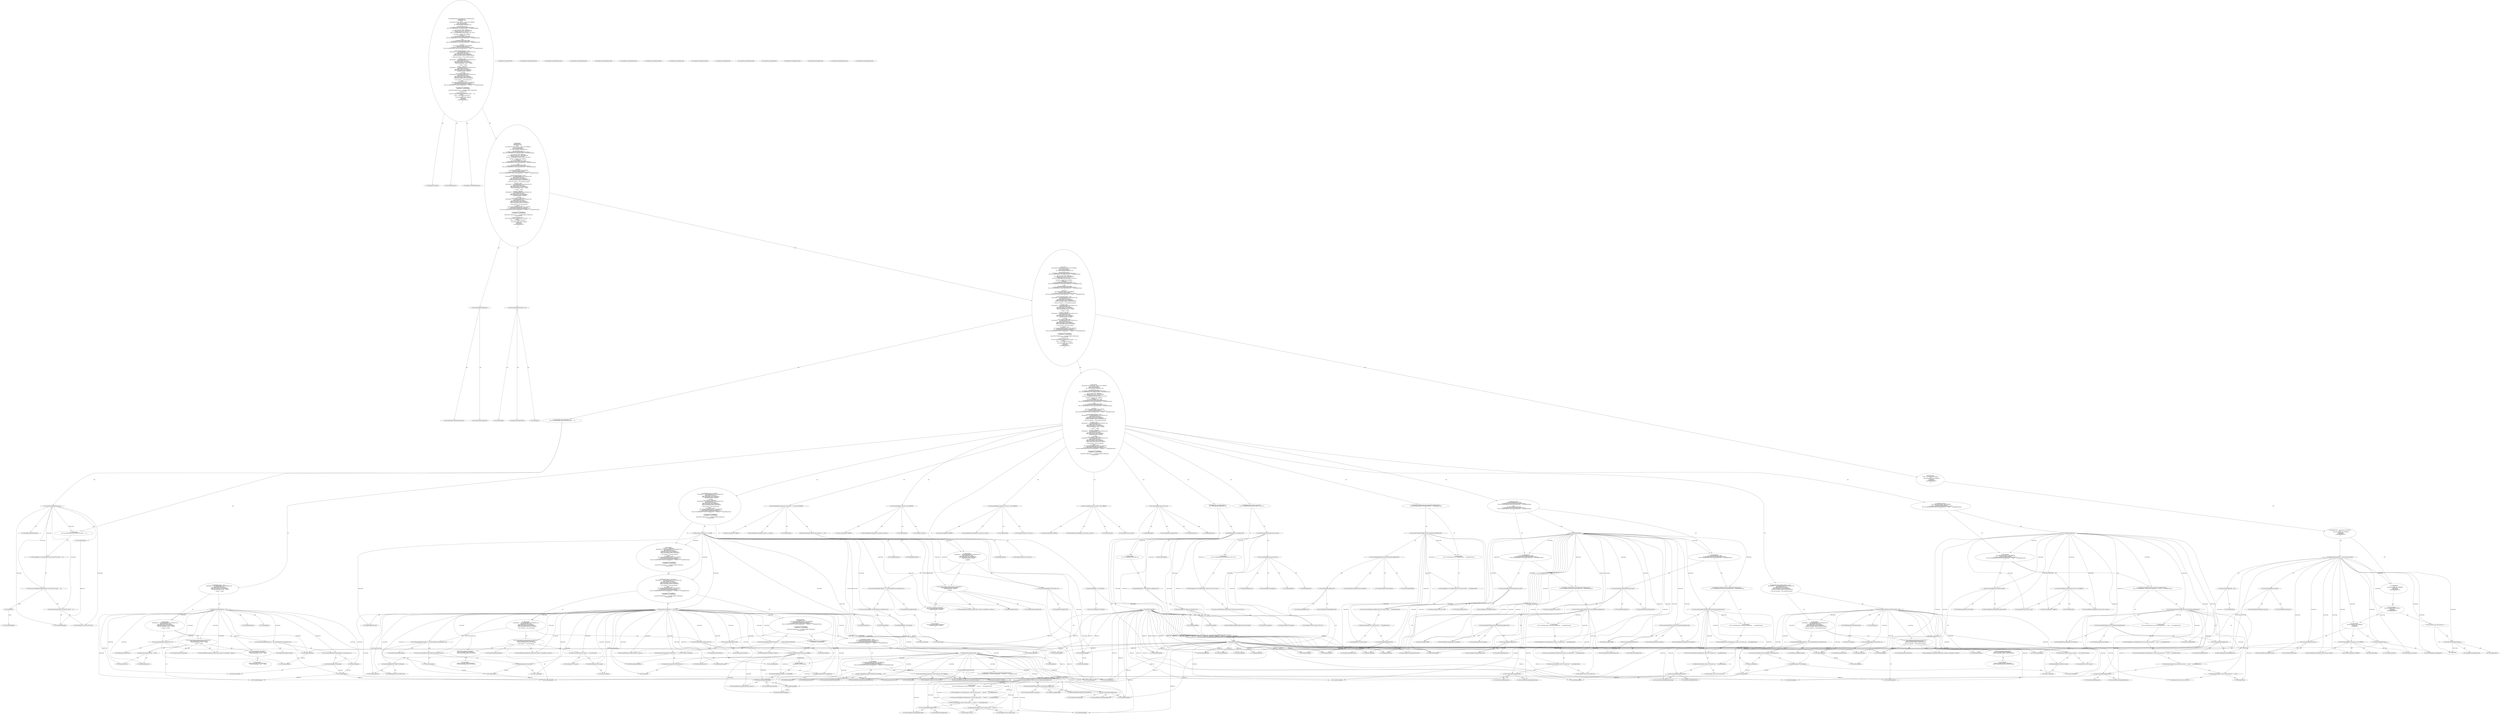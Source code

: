 digraph "execute#?" {
0 [label="2:CtTypeReferenceImpl@void" shape=ellipse]
1 [label="2:CtVirtualElement@execute" shape=ellipse]
2 [label="2:CtTypeReferenceImpl@BuildException" shape=ellipse]
3 [label="3:CtExecutableReferenceImpl@checkAttributes()" shape=ellipse]
4 [label="3:CtVirtualElement@checkAttributes" shape=ellipse]
5 [label="3:CtInvocationImpl@checkAttributes()" shape=ellipse]
6 [label="4:CtTypeReferenceImpl@FTPClient" shape=ellipse]
7 [label="4:CtLiteralImpl@null" shape=ellipse]
8 [label="4:CtVirtualElement@ftp" shape=ellipse]
9 [label="4:CtLocalVariableImpl@FTPClient ftp = null" shape=ellipse]
10 [label="6:CtExecutableReferenceImpl@log(<unknown>,<unknown>)" shape=ellipse]
11 [label="6:CtVirtualElement@log" shape=ellipse]
12 [label="6:CtLiteralImpl@\"Opening FTP connection to \"" shape=ellipse]
13 [label="6:CtFieldReadImpl@server" shape=ellipse]
14 [label="6:CtBinaryOperatorImpl@\"Opening FTP connection to \" + server" shape=ellipse]
15 [label="6:CtTypeAccessImpl@MSG_VERBOSE" shape=ellipse]
16 [label="6:CtInvocationImpl@log(\"Opening FTP connection to \" + server, MSG_VERBOSE)" shape=ellipse]
17 [label="7:CtVariableWriteImpl@ftp" shape=ellipse]
18 [label="7:CtTypeReferenceImpl@FTPClient" shape=ellipse]
19 [label="7:CtConstructorCallImpl@new FTPClient()" shape=ellipse]
20 [label="7:CtAssignmentImpl@ftp = new FTPClient()" shape=ellipse]
21 [label="8:CtThisAccessImpl@this" shape=ellipse]
22 [label="8:CtFieldReadImpl@this.isConfigurationSet" shape=ellipse]
23 [label="9:CtVariableWriteImpl@ftp" shape=ellipse]
24 [label="9:CtExecutableReferenceImpl@configure(FTPClient,PlaceHold)" shape=ellipse]
25 [label="9:CtVirtualElement@configure" shape=ellipse]
26 [label="9:CtTypeAccessImpl@FTPConfigurator" shape=ellipse]
27 [label="9:CtVariableReadImpl@ftp" shape=ellipse]
28 [label="9:CtThisAccessImpl@this" shape=ellipse]
29 [label="9:CtInvocationImpl@FTPConfigurator.configure(ftp, this)" shape=ellipse]
30 [label="9:CtAssignmentImpl@ftp = FTPConfigurator.configure(ftp, this)" shape=ellipse]
31 [label="8:CtBlockImpl@\{
    ftp = FTPConfigurator.configure(ftp, this);
\}" shape=ellipse]
32 [label="8:CtIfImpl@if (this.isConfigurationSet) \{
    ftp = FTPConfigurator.configure(ftp, this);
\}" shape=ellipse]
33 [label="11:CtExecutableReferenceImpl@connect()" shape=ellipse]
34 [label="11:CtVirtualElement@connect" shape=ellipse]
35 [label="11:CtVariableReadImpl@ftp" shape=ellipse]
36 [label="11:CtFieldReadImpl@server" shape=ellipse]
37 [label="11:CtFieldReadImpl@port" shape=ellipse]
38 [label="11:CtInvocationImpl@ftp.connect(server, port)" shape=ellipse]
39 [label="12:CtExecutableReferenceImpl@isPositiveCompletion()" shape=ellipse]
40 [label="12:CtVirtualElement@isPositiveCompletion" shape=ellipse]
41 [label="12:CtTypeAccessImpl@FTPReply" shape=ellipse]
42 [label="12:CtExecutableReferenceImpl@getReplyCode()" shape=ellipse]
43 [label="12:CtVirtualElement@getReplyCode" shape=ellipse]
44 [label="12:CtVariableReadImpl@ftp" shape=ellipse]
45 [label="12:CtInvocationImpl@ftp.getReplyCode()" shape=ellipse]
46 [label="12:CtInvocationImpl@FTPReply.isPositiveCompletion(ftp.getReplyCode())" shape=ellipse]
47 [label="12:CtUnaryOperatorImpl@!FTPReply.isPositiveCompletion(ftp.getReplyCode())" shape=ellipse]
48 [label="13:CtTypeReferenceImpl@BuildException" shape=ellipse]
49 [label="13:CtLiteralImpl@\"FTP connection failed: \"" shape=ellipse]
50 [label="13:CtExecutableReferenceImpl@getReplyString()" shape=ellipse]
51 [label="13:CtVirtualElement@getReplyString" shape=ellipse]
52 [label="13:CtVariableReadImpl@ftp" shape=ellipse]
53 [label="13:CtInvocationImpl@ftp.getReplyString()" shape=ellipse]
54 [label="13:CtBinaryOperatorImpl@\"FTP connection failed: \" + ftp.getReplyString()" shape=ellipse]
55 [label="13:CtConstructorCallImpl@new BuildException(\"FTP connection failed: \" + ftp.getReplyString())" shape=ellipse]
56 [label="13:CtThrowImpl@throw new BuildException(\"FTP connection failed: \" + ftp.getReplyString())" shape=ellipse]
57 [label="12:CtBlockImpl@\{
    throw new BuildException(\"FTP connection failed: \" + ftp.getReplyString());
\}" shape=ellipse]
58 [label="12:CtIfImpl@if (!FTPReply.isPositiveCompletion(ftp.getReplyCode())) \{
    throw new BuildException(\"FTP connection failed: \" + ftp.getReplyString());
\}" shape=ellipse]
59 [label="15:CtExecutableReferenceImpl@log(java.lang.String,<unknown>)" shape=ellipse]
60 [label="15:CtVirtualElement@log" shape=ellipse]
61 [label="15:CtLiteralImpl@\"connected\"" shape=ellipse]
62 [label="15:CtTypeAccessImpl@MSG_VERBOSE" shape=ellipse]
63 [label="15:CtInvocationImpl@log(\"connected\", MSG_VERBOSE)" shape=ellipse]
64 [label="16:CtExecutableReferenceImpl@log(java.lang.String,<unknown>)" shape=ellipse]
65 [label="16:CtVirtualElement@log" shape=ellipse]
66 [label="16:CtLiteralImpl@\"logging in to FTP server\"" shape=ellipse]
67 [label="16:CtTypeAccessImpl@MSG_VERBOSE" shape=ellipse]
68 [label="16:CtInvocationImpl@log(\"logging in to FTP server\", MSG_VERBOSE)" shape=ellipse]
69 [label="17:CtExecutableReferenceImpl@login()" shape=ellipse]
70 [label="17:CtVirtualElement@login" shape=ellipse]
71 [label="17:CtVariableReadImpl@ftp" shape=ellipse]
72 [label="17:CtFieldReadImpl@userid" shape=ellipse]
73 [label="17:CtFieldReadImpl@password" shape=ellipse]
74 [label="17:CtInvocationImpl@ftp.login(userid, password)" shape=ellipse]
75 [label="17:CtUnaryOperatorImpl@!ftp.login(userid, password)" shape=ellipse]
76 [label="18:CtTypeReferenceImpl@BuildException" shape=ellipse]
77 [label="18:CtLiteralImpl@\"Could not login to FTP server\"" shape=ellipse]
78 [label="18:CtConstructorCallImpl@new BuildException(\"Could not login to FTP server\")" shape=ellipse]
79 [label="18:CtThrowImpl@throw new BuildException(\"Could not login to FTP server\")" shape=ellipse]
80 [label="17:CtBlockImpl@\{
    throw new BuildException(\"Could not login to FTP server\");
\}" shape=ellipse]
81 [label="17:CtIfImpl@if (!ftp.login(userid, password)) \{
    throw new BuildException(\"Could not login to FTP server\");
\}" shape=ellipse]
82 [label="20:CtExecutableReferenceImpl@log(java.lang.String,<unknown>)" shape=ellipse]
83 [label="20:CtVirtualElement@log" shape=ellipse]
84 [label="20:CtLiteralImpl@\"login succeeded\"" shape=ellipse]
85 [label="20:CtTypeAccessImpl@MSG_VERBOSE" shape=ellipse]
86 [label="20:CtInvocationImpl@log(\"login succeeded\", MSG_VERBOSE)" shape=ellipse]
87 [label="21:CtFieldReadImpl@binary" shape=ellipse]
88 [label="22:CtExecutableReferenceImpl@setFileType()" shape=ellipse]
89 [label="22:CtVirtualElement@setFileType" shape=ellipse]
90 [label="22:CtVariableReadImpl@ftp" shape=ellipse]
91 [label="22:CtTypeAccessImpl@IMAGE_FILE_TYPE" shape=ellipse]
92 [label="22:CtInvocationImpl@ftp.setFileType(IMAGE_FILE_TYPE)" shape=ellipse]
93 [label="23:CtExecutableReferenceImpl@isPositiveCompletion()" shape=ellipse]
94 [label="23:CtVirtualElement@isPositiveCompletion" shape=ellipse]
95 [label="23:CtTypeAccessImpl@FTPReply" shape=ellipse]
96 [label="23:CtExecutableReferenceImpl@getReplyCode()" shape=ellipse]
97 [label="23:CtVirtualElement@getReplyCode" shape=ellipse]
98 [label="23:CtVariableReadImpl@ftp" shape=ellipse]
99 [label="23:CtInvocationImpl@ftp.getReplyCode()" shape=ellipse]
100 [label="23:CtInvocationImpl@FTPReply.isPositiveCompletion(ftp.getReplyCode())" shape=ellipse]
101 [label="23:CtUnaryOperatorImpl@!FTPReply.isPositiveCompletion(ftp.getReplyCode())" shape=ellipse]
102 [label="24:CtTypeReferenceImpl@BuildException" shape=ellipse]
103 [label="24:CtLiteralImpl@\"could not set transfer type: \"" shape=ellipse]
104 [label="24:CtExecutableReferenceImpl@getReplyString()" shape=ellipse]
105 [label="24:CtVirtualElement@getReplyString" shape=ellipse]
106 [label="24:CtVariableReadImpl@ftp" shape=ellipse]
107 [label="24:CtInvocationImpl@ftp.getReplyString()" shape=ellipse]
108 [label="24:CtBinaryOperatorImpl@\"could not set transfer type: \" + ftp.getReplyString()" shape=ellipse]
109 [label="24:CtConstructorCallImpl@new BuildException(\"could not set transfer type: \" + ftp.getReplyString())" shape=ellipse]
110 [label="24:CtThrowImpl@throw new BuildException(\"could not set transfer type: \" + ftp.getReplyString())" shape=ellipse]
111 [label="23:CtBlockImpl@\{
    throw new BuildException(\"could not set transfer type: \" + ftp.getReplyString());
\}" shape=ellipse]
112 [label="23:CtIfImpl@if (!FTPReply.isPositiveCompletion(ftp.getReplyCode())) \{
    throw new BuildException(\"could not set transfer type: \" + ftp.getReplyString());
\}" shape=ellipse]
113 [label="21:CtBlockImpl@\{
    ftp.setFileType(IMAGE_FILE_TYPE);
    if (!FTPReply.isPositiveCompletion(ftp.getReplyCode())) \{
        throw new BuildException(\"could not set transfer type: \" + ftp.getReplyString());
    \}
\}" shape=ellipse]
114 [label="27:CtExecutableReferenceImpl@setFileType()" shape=ellipse]
115 [label="27:CtVirtualElement@setFileType" shape=ellipse]
116 [label="27:CtVariableReadImpl@ftp" shape=ellipse]
117 [label="27:CtTypeAccessImpl@ASCII_FILE_TYPE" shape=ellipse]
118 [label="27:CtInvocationImpl@ftp.setFileType(ASCII_FILE_TYPE)" shape=ellipse]
119 [label="28:CtExecutableReferenceImpl@isPositiveCompletion()" shape=ellipse]
120 [label="28:CtVirtualElement@isPositiveCompletion" shape=ellipse]
121 [label="28:CtTypeAccessImpl@FTPReply" shape=ellipse]
122 [label="28:CtExecutableReferenceImpl@getReplyCode()" shape=ellipse]
123 [label="28:CtVirtualElement@getReplyCode" shape=ellipse]
124 [label="28:CtVariableReadImpl@ftp" shape=ellipse]
125 [label="28:CtInvocationImpl@ftp.getReplyCode()" shape=ellipse]
126 [label="28:CtInvocationImpl@FTPReply.isPositiveCompletion(ftp.getReplyCode())" shape=ellipse]
127 [label="28:CtUnaryOperatorImpl@!FTPReply.isPositiveCompletion(ftp.getReplyCode())" shape=ellipse]
128 [label="29:CtTypeReferenceImpl@BuildException" shape=ellipse]
129 [label="29:CtLiteralImpl@\"could not set transfer type: \"" shape=ellipse]
130 [label="29:CtExecutableReferenceImpl@getReplyString()" shape=ellipse]
131 [label="29:CtVirtualElement@getReplyString" shape=ellipse]
132 [label="29:CtVariableReadImpl@ftp" shape=ellipse]
133 [label="29:CtInvocationImpl@ftp.getReplyString()" shape=ellipse]
134 [label="29:CtBinaryOperatorImpl@\"could not set transfer type: \" + ftp.getReplyString()" shape=ellipse]
135 [label="29:CtConstructorCallImpl@new BuildException(\"could not set transfer type: \" + ftp.getReplyString())" shape=ellipse]
136 [label="29:CtThrowImpl@throw new BuildException(\"could not set transfer type: \" + ftp.getReplyString())" shape=ellipse]
137 [label="28:CtBlockImpl@\{
    throw new BuildException(\"could not set transfer type: \" + ftp.getReplyString());
\}" shape=ellipse]
138 [label="28:CtIfImpl@if (!FTPReply.isPositiveCompletion(ftp.getReplyCode())) \{
    throw new BuildException(\"could not set transfer type: \" + ftp.getReplyString());
\}" shape=ellipse]
139 [label="26:CtBlockImpl@\{
    ftp.setFileType(ASCII_FILE_TYPE);
    if (!FTPReply.isPositiveCompletion(ftp.getReplyCode())) \{
        throw new BuildException(\"could not set transfer type: \" + ftp.getReplyString());
    \}
\}" shape=ellipse]
140 [label="21:CtIfImpl@if (binary) \{
    ftp.setFileType(IMAGE_FILE_TYPE);
    if (!FTPReply.isPositiveCompletion(ftp.getReplyCode())) \{
        throw new BuildException(\"could not set transfer type: \" + ftp.getReplyString());
    \}
\} else \{
    ftp.setFileType(ASCII_FILE_TYPE);
    if (!FTPReply.isPositiveCompletion(ftp.getReplyCode())) \{
        throw new BuildException(\"could not set transfer type: \" + ftp.getReplyString());
    \}
\}" shape=ellipse]
141 [label="32:CtFieldReadImpl@passive" shape=ellipse]
142 [label="33:CtExecutableReferenceImpl@log(java.lang.String,<unknown>)" shape=ellipse]
143 [label="33:CtVirtualElement@log" shape=ellipse]
144 [label="33:CtLiteralImpl@\"entering passive mode\"" shape=ellipse]
145 [label="33:CtTypeAccessImpl@MSG_VERBOSE" shape=ellipse]
146 [label="33:CtInvocationImpl@log(\"entering passive mode\", MSG_VERBOSE)" shape=ellipse]
147 [label="34:CtExecutableReferenceImpl@enterLocalPassiveMode()" shape=ellipse]
148 [label="34:CtVirtualElement@enterLocalPassiveMode" shape=ellipse]
149 [label="34:CtVariableReadImpl@ftp" shape=ellipse]
150 [label="34:CtInvocationImpl@ftp.enterLocalPassiveMode()" shape=ellipse]
151 [label="35:CtExecutableReferenceImpl@isPositiveCompletion()" shape=ellipse]
152 [label="35:CtVirtualElement@isPositiveCompletion" shape=ellipse]
153 [label="35:CtTypeAccessImpl@FTPReply" shape=ellipse]
154 [label="35:CtExecutableReferenceImpl@getReplyCode()" shape=ellipse]
155 [label="35:CtVirtualElement@getReplyCode" shape=ellipse]
156 [label="35:CtVariableReadImpl@ftp" shape=ellipse]
157 [label="35:CtInvocationImpl@ftp.getReplyCode()" shape=ellipse]
158 [label="35:CtInvocationImpl@FTPReply.isPositiveCompletion(ftp.getReplyCode())" shape=ellipse]
159 [label="35:CtUnaryOperatorImpl@!FTPReply.isPositiveCompletion(ftp.getReplyCode())" shape=ellipse]
160 [label="36:CtTypeReferenceImpl@BuildException" shape=ellipse]
161 [label="37:CtLiteralImpl@\"could not enter into passive \"" shape=ellipse]
162 [label="37:CtLiteralImpl@\"mode: \"" shape=ellipse]
163 [label="37:CtBinaryOperatorImpl@(\"could not enter into passive \" + \"mode: \")" shape=ellipse]
164 [label="37:CtExecutableReferenceImpl@getReplyString()" shape=ellipse]
165 [label="37:CtVirtualElement@getReplyString" shape=ellipse]
166 [label="37:CtVariableReadImpl@ftp" shape=ellipse]
167 [label="37:CtInvocationImpl@ftp.getReplyString()" shape=ellipse]
168 [label="37:CtBinaryOperatorImpl@(\"could not enter into passive \" + \"mode: \") + ftp.getReplyString()" shape=ellipse]
169 [label="36:CtConstructorCallImpl@new BuildException((\"could not enter into passive \" + \"mode: \") + ftp.getReplyString())" shape=ellipse]
170 [label="36:CtThrowImpl@throw new BuildException((\"could not enter into passive \" + \"mode: \") + ftp.getReplyString())" shape=ellipse]
171 [label="35:CtBlockImpl@\{
    throw new BuildException((\"could not enter into passive \" + \"mode: \") + ftp.getReplyString());
\}" shape=ellipse]
172 [label="35:CtIfImpl@if (!FTPReply.isPositiveCompletion(ftp.getReplyCode())) \{
    throw new BuildException((\"could not enter into passive \" + \"mode: \") + ftp.getReplyString());
\}" shape=ellipse]
173 [label="32:CtBlockImpl@\{
    log(\"entering passive mode\", MSG_VERBOSE);
    ftp.enterLocalPassiveMode();
    if (!FTPReply.isPositiveCompletion(ftp.getReplyCode())) \{
        throw new BuildException((\"could not enter into passive \" + \"mode: \") + ftp.getReplyString());
    \}
\}" shape=ellipse]
174 [label="32:CtIfImpl@if (passive) \{
    log(\"entering passive mode\", MSG_VERBOSE);
    ftp.enterLocalPassiveMode();
    if (!FTPReply.isPositiveCompletion(ftp.getReplyCode())) \{
        throw new BuildException((\"could not enter into passive \" + \"mode: \") + ftp.getReplyString());
    \}
\}" shape=ellipse]
175 [label="40:CtThisAccessImpl@this" shape=ellipse]
176 [label="40:CtFieldReadImpl@this.initialSiteCommand" shape=ellipse]
177 [label="40:CtLiteralImpl@null" shape=ellipse]
178 [label="40:CtBinaryOperatorImpl@this.initialSiteCommand != null" shape=ellipse]
179 [label="41:CtTypeReferenceImpl@RetryHandler" shape=ellipse]
180 [label="41:CtTypeReferenceImpl@RetryHandler" shape=ellipse]
181 [label="41:CtThisAccessImpl@this" shape=ellipse]
182 [label="41:CtFieldReadImpl@this.retriesAllowed" shape=ellipse]
183 [label="41:CtThisAccessImpl@this" shape=ellipse]
184 [label="41:CtConstructorCallImpl@new RetryHandler(this.retriesAllowed, this)" shape=ellipse]
185 [label="41:CtVirtualElement@h" shape=ellipse]
186 [label="41:CtLocalVariableImpl@RetryHandler h = new RetryHandler(this.retriesAllowed, this)" shape=ellipse]
187 [label="42:CtTypeReferenceImpl@FTPClient" shape=ellipse]
188 [label="42:CtVariableReadImpl@ftp" shape=ellipse]
189 [label="42:CtVirtualElement@lftp" shape=ellipse]
190 [label="42:CtLocalVariableImpl@final FTPClient lftp = ftp" shape=ellipse]
191 [label="43:CtExecutableReferenceImpl@executeRetryable(<unknown>,PlaceHold$1,<unknown>)" shape=ellipse]
192 [label="43:CtVirtualElement@executeRetryable" shape=ellipse]
193 [label="44:CtVariableReadImpl@h" shape=ellipse]
194 [label="45:CtTypeReferenceImpl@Retryable" shape=ellipse]
195 [label="45:CtNewClassImpl@new Retryable() \{
    public void execute() throws IOException \{
        doSiteCommand(lftp, FTP.this.initialSiteCommand);
    \}
\}" shape=ellipse]
196 [label="45:CtClassImpl@ \{
    public void execute() throws IOException \{
        doSiteCommand(lftp, FTP.this.initialSiteCommand);
    \}
\}" shape=ellipse]
197 [label="50:CtLiteralImpl@\"initial site command: \"" shape=ellipse]
198 [label="50:CtThisAccessImpl@this" shape=ellipse]
199 [label="50:CtFieldReadImpl@this.initialSiteCommand" shape=ellipse]
200 [label="50:CtBinaryOperatorImpl@\"initial site command: \" + this.initialSiteCommand" shape=ellipse]
201 [label="43:CtInvocationImpl@executeRetryable(h, new Retryable() \{
    public void execute() throws IOException \{
        doSiteCommand(lftp, FTP.this.initialSiteCommand);
    \}
\}, \"initial site command: \" + this.initialSiteCommand)" shape=ellipse]
202 [label="40:CtBlockImpl@\{
    RetryHandler h = new RetryHandler(this.retriesAllowed, this);
    final FTPClient lftp = ftp;
    executeRetryable(h, new Retryable() \{
        public void execute() throws IOException \{
            doSiteCommand(lftp, FTP.this.initialSiteCommand);
        \}
    \}, \"initial site command: \" + this.initialSiteCommand);
\}" shape=ellipse]
203 [label="40:CtIfImpl@if (this.initialSiteCommand != null) \{
    RetryHandler h = new RetryHandler(this.retriesAllowed, this);
    final FTPClient lftp = ftp;
    executeRetryable(h, new Retryable() \{
        public void execute() throws IOException \{
            doSiteCommand(lftp, FTP.this.initialSiteCommand);
        \}
    \}, \"initial site command: \" + this.initialSiteCommand);
\}" shape=ellipse]
204 [label="52:CtFieldReadImpl@umask" shape=ellipse]
205 [label="52:CtLiteralImpl@null" shape=ellipse]
206 [label="52:CtBinaryOperatorImpl@umask != null" shape=ellipse]
207 [label="53:CtTypeReferenceImpl@RetryHandler" shape=ellipse]
208 [label="53:CtTypeReferenceImpl@RetryHandler" shape=ellipse]
209 [label="53:CtThisAccessImpl@this" shape=ellipse]
210 [label="53:CtFieldReadImpl@this.retriesAllowed" shape=ellipse]
211 [label="53:CtThisAccessImpl@this" shape=ellipse]
212 [label="53:CtConstructorCallImpl@new RetryHandler(this.retriesAllowed, this)" shape=ellipse]
213 [label="53:CtVirtualElement@h" shape=ellipse]
214 [label="53:CtLocalVariableImpl@RetryHandler h = new RetryHandler(this.retriesAllowed, this)" shape=ellipse]
215 [label="54:CtTypeReferenceImpl@FTPClient" shape=ellipse]
216 [label="54:CtVariableReadImpl@ftp" shape=ellipse]
217 [label="54:CtVirtualElement@lftp" shape=ellipse]
218 [label="54:CtLocalVariableImpl@final FTPClient lftp = ftp" shape=ellipse]
219 [label="55:CtExecutableReferenceImpl@executeRetryable(<unknown>,PlaceHold$2,<unknown>)" shape=ellipse]
220 [label="55:CtVirtualElement@executeRetryable" shape=ellipse]
221 [label="56:CtVariableReadImpl@h" shape=ellipse]
222 [label="57:CtTypeReferenceImpl@Retryable" shape=ellipse]
223 [label="57:CtNewClassImpl@new Retryable() \{
    public void execute() throws IOException \{
        doSiteCommand(lftp, \"umask \" + umask);
    \}
\}" shape=ellipse]
224 [label="57:CtClassImpl@ \{
    public void execute() throws IOException \{
        doSiteCommand(lftp, \"umask \" + umask);
    \}
\}" shape=ellipse]
225 [label="62:CtLiteralImpl@\"umask \"" shape=ellipse]
226 [label="62:CtFieldReadImpl@umask" shape=ellipse]
227 [label="62:CtBinaryOperatorImpl@\"umask \" + umask" shape=ellipse]
228 [label="55:CtInvocationImpl@executeRetryable(h, new Retryable() \{
    public void execute() throws IOException \{
        doSiteCommand(lftp, \"umask \" + umask);
    \}
\}, \"umask \" + umask)" shape=ellipse]
229 [label="52:CtBlockImpl@\{
    RetryHandler h = new RetryHandler(this.retriesAllowed, this);
    final FTPClient lftp = ftp;
    executeRetryable(h, new Retryable() \{
        public void execute() throws IOException \{
            doSiteCommand(lftp, \"umask \" + umask);
        \}
    \}, \"umask \" + umask);
\}" shape=ellipse]
230 [label="52:CtIfImpl@if (umask != null) \{
    RetryHandler h = new RetryHandler(this.retriesAllowed, this);
    final FTPClient lftp = ftp;
    executeRetryable(h, new Retryable() \{
        public void execute() throws IOException \{
            doSiteCommand(lftp, \"umask \" + umask);
        \}
    \}, \"umask \" + umask);
\}" shape=ellipse]
231 [label="64:CtFieldReadImpl@action" shape=ellipse]
232 [label="64:CtFieldReadImpl@MK_DIR" shape=ellipse]
233 [label="64:CtBinaryOperatorImpl@action == MK_DIR" shape=ellipse]
234 [label="65:CtTypeReferenceImpl@RetryHandler" shape=ellipse]
235 [label="65:CtTypeReferenceImpl@RetryHandler" shape=ellipse]
236 [label="65:CtThisAccessImpl@this" shape=ellipse]
237 [label="65:CtFieldReadImpl@this.retriesAllowed" shape=ellipse]
238 [label="65:CtThisAccessImpl@this" shape=ellipse]
239 [label="65:CtConstructorCallImpl@new RetryHandler(this.retriesAllowed, this)" shape=ellipse]
240 [label="65:CtVirtualElement@h" shape=ellipse]
241 [label="65:CtLocalVariableImpl@RetryHandler h = new RetryHandler(this.retriesAllowed, this)" shape=ellipse]
242 [label="66:CtTypeReferenceImpl@FTPClient" shape=ellipse]
243 [label="66:CtVariableReadImpl@ftp" shape=ellipse]
244 [label="66:CtVirtualElement@lftp" shape=ellipse]
245 [label="66:CtLocalVariableImpl@final FTPClient lftp = ftp" shape=ellipse]
246 [label="67:CtExecutableReferenceImpl@executeRetryable(<unknown>,PlaceHold$3,<unknown>)" shape=ellipse]
247 [label="67:CtVirtualElement@executeRetryable" shape=ellipse]
248 [label="68:CtVariableReadImpl@h" shape=ellipse]
249 [label="69:CtTypeReferenceImpl@Retryable" shape=ellipse]
250 [label="69:CtNewClassImpl@new Retryable() \{
    public void execute() throws IOException \{
        makeRemoteDir(lftp, remotedir);
    \}
\}" shape=ellipse]
251 [label="69:CtClassImpl@ \{
    public void execute() throws IOException \{
        makeRemoteDir(lftp, remotedir);
    \}
\}" shape=ellipse]
252 [label="74:CtFieldReadImpl@remotedir" shape=ellipse]
253 [label="67:CtInvocationImpl@executeRetryable(h, new Retryable() \{
    public void execute() throws IOException \{
        makeRemoteDir(lftp, remotedir);
    \}
\}, remotedir)" shape=ellipse]
254 [label="64:CtBlockImpl@\{
    RetryHandler h = new RetryHandler(this.retriesAllowed, this);
    final FTPClient lftp = ftp;
    executeRetryable(h, new Retryable() \{
        public void execute() throws IOException \{
            makeRemoteDir(lftp, remotedir);
        \}
    \}, remotedir);
\}" shape=ellipse]
255 [label="75:CtFieldReadImpl@action" shape=ellipse]
256 [label="75:CtFieldReadImpl@SITE_CMD" shape=ellipse]
257 [label="75:CtBinaryOperatorImpl@action == SITE_CMD" shape=ellipse]
258 [label="76:CtTypeReferenceImpl@RetryHandler" shape=ellipse]
259 [label="76:CtTypeReferenceImpl@RetryHandler" shape=ellipse]
260 [label="76:CtThisAccessImpl@this" shape=ellipse]
261 [label="76:CtFieldReadImpl@this.retriesAllowed" shape=ellipse]
262 [label="76:CtThisAccessImpl@this" shape=ellipse]
263 [label="76:CtConstructorCallImpl@new RetryHandler(this.retriesAllowed, this)" shape=ellipse]
264 [label="76:CtVirtualElement@h" shape=ellipse]
265 [label="76:CtLocalVariableImpl@RetryHandler h = new RetryHandler(this.retriesAllowed, this)" shape=ellipse]
266 [label="77:CtTypeReferenceImpl@FTPClient" shape=ellipse]
267 [label="77:CtVariableReadImpl@ftp" shape=ellipse]
268 [label="77:CtVirtualElement@lftp" shape=ellipse]
269 [label="77:CtLocalVariableImpl@final FTPClient lftp = ftp" shape=ellipse]
270 [label="78:CtExecutableReferenceImpl@executeRetryable(<unknown>,PlaceHold$4,<unknown>)" shape=ellipse]
271 [label="78:CtVirtualElement@executeRetryable" shape=ellipse]
272 [label="79:CtVariableReadImpl@h" shape=ellipse]
273 [label="80:CtTypeReferenceImpl@Retryable" shape=ellipse]
274 [label="80:CtNewClassImpl@new Retryable() \{
    public void execute() throws IOException \{
        doSiteCommand(lftp, FTP.this.siteCommand);
    \}
\}" shape=ellipse]
275 [label="80:CtClassImpl@ \{
    public void execute() throws IOException \{
        doSiteCommand(lftp, FTP.this.siteCommand);
    \}
\}" shape=ellipse]
276 [label="85:CtLiteralImpl@\"Site Command: \"" shape=ellipse]
277 [label="85:CtThisAccessImpl@this" shape=ellipse]
278 [label="85:CtFieldReadImpl@this.siteCommand" shape=ellipse]
279 [label="85:CtBinaryOperatorImpl@\"Site Command: \" + this.siteCommand" shape=ellipse]
280 [label="78:CtInvocationImpl@executeRetryable(h, new Retryable() \{
    public void execute() throws IOException \{
        doSiteCommand(lftp, FTP.this.siteCommand);
    \}
\}, \"Site Command: \" + this.siteCommand)" shape=ellipse]
281 [label="75:CtBlockImpl@\{
    RetryHandler h = new RetryHandler(this.retriesAllowed, this);
    final FTPClient lftp = ftp;
    executeRetryable(h, new Retryable() \{
        public void execute() throws IOException \{
            doSiteCommand(lftp, FTP.this.siteCommand);
        \}
    \}, \"Site Command: \" + this.siteCommand);
\}" shape=ellipse]
282 [label="87:CtFieldReadImpl@remotedir" shape=ellipse]
283 [label="87:CtLiteralImpl@null" shape=ellipse]
284 [label="87:CtBinaryOperatorImpl@remotedir != null" shape=ellipse]
285 [label="88:CtExecutableReferenceImpl@log(java.lang.String,<unknown>)" shape=ellipse]
286 [label="88:CtVirtualElement@log" shape=ellipse]
287 [label="88:CtLiteralImpl@\"changing the remote directory\"" shape=ellipse]
288 [label="88:CtTypeAccessImpl@MSG_VERBOSE" shape=ellipse]
289 [label="88:CtInvocationImpl@log(\"changing the remote directory\", MSG_VERBOSE)" shape=ellipse]
290 [label="89:CtExecutableReferenceImpl@changeWorkingDirectory()" shape=ellipse]
291 [label="89:CtVirtualElement@changeWorkingDirectory" shape=ellipse]
292 [label="89:CtVariableReadImpl@ftp" shape=ellipse]
293 [label="89:CtFieldReadImpl@remotedir" shape=ellipse]
294 [label="89:CtInvocationImpl@ftp.changeWorkingDirectory(remotedir)" shape=ellipse]
295 [label="90:CtExecutableReferenceImpl@isPositiveCompletion()" shape=ellipse]
296 [label="90:CtVirtualElement@isPositiveCompletion" shape=ellipse]
297 [label="90:CtTypeAccessImpl@FTPReply" shape=ellipse]
298 [label="90:CtExecutableReferenceImpl@getReplyCode()" shape=ellipse]
299 [label="90:CtVirtualElement@getReplyCode" shape=ellipse]
300 [label="90:CtVariableReadImpl@ftp" shape=ellipse]
301 [label="90:CtInvocationImpl@ftp.getReplyCode()" shape=ellipse]
302 [label="90:CtInvocationImpl@FTPReply.isPositiveCompletion(ftp.getReplyCode())" shape=ellipse]
303 [label="90:CtUnaryOperatorImpl@!FTPReply.isPositiveCompletion(ftp.getReplyCode())" shape=ellipse]
304 [label="91:CtTypeReferenceImpl@BuildException" shape=ellipse]
305 [label="92:CtLiteralImpl@\"could not change remote \"" shape=ellipse]
306 [label="92:CtLiteralImpl@\"directory: \"" shape=ellipse]
307 [label="92:CtBinaryOperatorImpl@(\"could not change remote \" + \"directory: \")" shape=ellipse]
308 [label="92:CtExecutableReferenceImpl@getReplyString()" shape=ellipse]
309 [label="92:CtVirtualElement@getReplyString" shape=ellipse]
310 [label="92:CtVariableReadImpl@ftp" shape=ellipse]
311 [label="92:CtInvocationImpl@ftp.getReplyString()" shape=ellipse]
312 [label="92:CtBinaryOperatorImpl@(\"could not change remote \" + \"directory: \") + ftp.getReplyString()" shape=ellipse]
313 [label="91:CtConstructorCallImpl@new BuildException((\"could not change remote \" + \"directory: \") + ftp.getReplyString())" shape=ellipse]
314 [label="91:CtThrowImpl@throw new BuildException((\"could not change remote \" + \"directory: \") + ftp.getReplyString())" shape=ellipse]
315 [label="90:CtBlockImpl@\{
    throw new BuildException((\"could not change remote \" + \"directory: \") + ftp.getReplyString());
\}" shape=ellipse]
316 [label="90:CtIfImpl@if (!FTPReply.isPositiveCompletion(ftp.getReplyCode())) \{
    throw new BuildException((\"could not change remote \" + \"directory: \") + ftp.getReplyString());
\}" shape=ellipse]
317 [label="87:CtBlockImpl@\{
    log(\"changing the remote directory\", MSG_VERBOSE);
    ftp.changeWorkingDirectory(remotedir);
    if (!FTPReply.isPositiveCompletion(ftp.getReplyCode())) \{
        throw new BuildException((\"could not change remote \" + \"directory: \") + ftp.getReplyString());
    \}
\}" shape=ellipse]
318 [label="87:CtIfImpl@if (remotedir != null) \{
    log(\"changing the remote directory\", MSG_VERBOSE);
    ftp.changeWorkingDirectory(remotedir);
    if (!FTPReply.isPositiveCompletion(ftp.getReplyCode())) \{
        throw new BuildException((\"could not change remote \" + \"directory: \") + ftp.getReplyString());
    \}
\}" shape=ellipse]
319 [label="95:CtFieldReadImpl@newerOnly" shape=ellipse]
320 [label="95:CtFieldReadImpl@timeDiffAuto" shape=ellipse]
321 [label="95:CtBinaryOperatorImpl@newerOnly && timeDiffAuto" shape=ellipse]
322 [label="96:CtFieldWriteImpl@timeDiffMillis" shape=ellipse]
323 [label="96:CtExecutableReferenceImpl@getTimeDiff(<unknown>)" shape=ellipse]
324 [label="96:CtVirtualElement@getTimeDiff" shape=ellipse]
325 [label="96:CtVariableReadImpl@ftp" shape=ellipse]
326 [label="96:CtInvocationImpl@getTimeDiff(ftp)" shape=ellipse]
327 [label="96:CtAssignmentImpl@timeDiffMillis = getTimeDiff(ftp)" shape=ellipse]
328 [label="95:CtBlockImpl@\{
    timeDiffMillis = getTimeDiff(ftp);
\}" shape=ellipse]
329 [label="95:CtIfImpl@if (newerOnly && timeDiffAuto) \{
    timeDiffMillis = getTimeDiff(ftp);
\}" shape=ellipse]
330 [label="98:CtExecutableReferenceImpl@log(<unknown>)" shape=ellipse]
331 [label="98:CtVirtualElement@log" shape=ellipse]
332 [label="98:CtFieldReadImpl@ACTION_STRS" shape=ellipse]
333 [label="98:CtFieldReadImpl@action" shape=ellipse]
334 [label="98:CtArrayReadImpl@ACTION_STRS[action]" shape=ellipse]
335 [label="98:CtLiteralImpl@\" \"" shape=ellipse]
336 [label="98:CtBinaryOperatorImpl@(ACTION_STRS[action] + \" \")" shape=ellipse]
337 [label="98:CtFieldReadImpl@ACTION_TARGET_STRS" shape=ellipse]
338 [label="98:CtFieldReadImpl@action" shape=ellipse]
339 [label="98:CtArrayReadImpl@ACTION_TARGET_STRS[action]" shape=ellipse]
340 [label="98:CtBinaryOperatorImpl@(ACTION_STRS[action] + \" \") + ACTION_TARGET_STRS[action]" shape=ellipse]
341 [label="98:CtInvocationImpl@log((ACTION_STRS[action] + \" \") + ACTION_TARGET_STRS[action])" shape=ellipse]
342 [label="99:CtExecutableReferenceImpl@transferFiles(<unknown>)" shape=ellipse]
343 [label="99:CtVirtualElement@transferFiles" shape=ellipse]
344 [label="99:CtVariableReadImpl@ftp" shape=ellipse]
345 [label="99:CtInvocationImpl@transferFiles(ftp)" shape=ellipse]
346 [label="86:CtBlockImpl@\{
    if (remotedir != null) \{
        log(\"changing the remote directory\", MSG_VERBOSE);
        ftp.changeWorkingDirectory(remotedir);
        if (!FTPReply.isPositiveCompletion(ftp.getReplyCode())) \{
            throw new BuildException((\"could not change remote \" + \"directory: \") + ftp.getReplyString());
        \}
    \}
    if (newerOnly && timeDiffAuto) \{
        timeDiffMillis = getTimeDiff(ftp);
    \}
    log((ACTION_STRS[action] + \" \") + ACTION_TARGET_STRS[action]);
    transferFiles(ftp);
\}" shape=ellipse]
347 [label="75:CtIfImpl@if (action == SITE_CMD) \{
    RetryHandler h = new RetryHandler(this.retriesAllowed, this);
    final FTPClient lftp = ftp;
    executeRetryable(h, new Retryable() \{
        public void execute() throws IOException \{
            doSiteCommand(lftp, FTP.this.siteCommand);
        \}
    \}, \"Site Command: \" + this.siteCommand);
\} else \{
    if (remotedir != null) \{
        log(\"changing the remote directory\", MSG_VERBOSE);
        ftp.changeWorkingDirectory(remotedir);
        if (!FTPReply.isPositiveCompletion(ftp.getReplyCode())) \{
            throw new BuildException((\"could not change remote \" + \"directory: \") + ftp.getReplyString());
        \}
    \}
    if (newerOnly && timeDiffAuto) \{
        timeDiffMillis = getTimeDiff(ftp);
    \}
    log((ACTION_STRS[action] + \" \") + ACTION_TARGET_STRS[action]);
    transferFiles(ftp);
\}" shape=ellipse]
348 [label="75:CtBlockImpl@
    if (action == SITE_CMD) \{
        RetryHandler h = new RetryHandler(this.retriesAllowed, this);
        final FTPClient lftp = ftp;
        executeRetryable(h, new Retryable() \{
            public void execute() throws IOException \{
                doSiteCommand(lftp, FTP.this.siteCommand);
            \}
        \}, \"Site Command: \" + this.siteCommand);
    \} else \{
        if (remotedir != null) \{
            log(\"changing the remote directory\", MSG_VERBOSE);
            ftp.changeWorkingDirectory(remotedir);
            if (!FTPReply.isPositiveCompletion(ftp.getReplyCode())) \{
                throw new BuildException((\"could not change remote \" + \"directory: \") + ftp.getReplyString());
            \}
        \}
        if (newerOnly && timeDiffAuto) \{
            timeDiffMillis = getTimeDiff(ftp);
        \}
        log((ACTION_STRS[action] + \" \") + ACTION_TARGET_STRS[action]);
        transferFiles(ftp);
    \}
" shape=ellipse]
349 [label="64:CtIfImpl@if (action == MK_DIR) \{
    RetryHandler h = new RetryHandler(this.retriesAllowed, this);
    final FTPClient lftp = ftp;
    executeRetryable(h, new Retryable() \{
        public void execute() throws IOException \{
            makeRemoteDir(lftp, remotedir);
        \}
    \}, remotedir);
\} else if (action == SITE_CMD) \{
    RetryHandler h = new RetryHandler(this.retriesAllowed, this);
    final FTPClient lftp = ftp;
    executeRetryable(h, new Retryable() \{
        public void execute() throws IOException \{
            doSiteCommand(lftp, FTP.this.siteCommand);
        \}
    \}, \"Site Command: \" + this.siteCommand);
\} else \{
    if (remotedir != null) \{
        log(\"changing the remote directory\", MSG_VERBOSE);
        ftp.changeWorkingDirectory(remotedir);
        if (!FTPReply.isPositiveCompletion(ftp.getReplyCode())) \{
            throw new BuildException((\"could not change remote \" + \"directory: \") + ftp.getReplyString());
        \}
    \}
    if (newerOnly && timeDiffAuto) \{
        timeDiffMillis = getTimeDiff(ftp);
    \}
    log((ACTION_STRS[action] + \" \") + ACTION_TARGET_STRS[action]);
    transferFiles(ftp);
\}" shape=ellipse]
350 [label="5:CtBlockImpl@\{
    log(\"Opening FTP connection to \" + server, MSG_VERBOSE);
    ftp = new FTPClient();
    if (this.isConfigurationSet) \{
        ftp = FTPConfigurator.configure(ftp, this);
    \}
    ftp.connect(server, port);
    if (!FTPReply.isPositiveCompletion(ftp.getReplyCode())) \{
        throw new BuildException(\"FTP connection failed: \" + ftp.getReplyString());
    \}
    log(\"connected\", MSG_VERBOSE);
    log(\"logging in to FTP server\", MSG_VERBOSE);
    if (!ftp.login(userid, password)) \{
        throw new BuildException(\"Could not login to FTP server\");
    \}
    log(\"login succeeded\", MSG_VERBOSE);
    if (binary) \{
        ftp.setFileType(IMAGE_FILE_TYPE);
        if (!FTPReply.isPositiveCompletion(ftp.getReplyCode())) \{
            throw new BuildException(\"could not set transfer type: \" + ftp.getReplyString());
        \}
    \} else \{
        ftp.setFileType(ASCII_FILE_TYPE);
        if (!FTPReply.isPositiveCompletion(ftp.getReplyCode())) \{
            throw new BuildException(\"could not set transfer type: \" + ftp.getReplyString());
        \}
    \}
    if (passive) \{
        log(\"entering passive mode\", MSG_VERBOSE);
        ftp.enterLocalPassiveMode();
        if (!FTPReply.isPositiveCompletion(ftp.getReplyCode())) \{
            throw new BuildException((\"could not enter into passive \" + \"mode: \") + ftp.getReplyString());
        \}
    \}
    if (this.initialSiteCommand != null) \{
        RetryHandler h = new RetryHandler(this.retriesAllowed, this);
        final FTPClient lftp = ftp;
        executeRetryable(h, new Retryable() \{
            public void execute() throws IOException \{
                doSiteCommand(lftp, FTP.this.initialSiteCommand);
            \}
        \}, \"initial site command: \" + this.initialSiteCommand);
    \}
    if (umask != null) \{
        RetryHandler h = new RetryHandler(this.retriesAllowed, this);
        final FTPClient lftp = ftp;
        executeRetryable(h, new Retryable() \{
            public void execute() throws IOException \{
                doSiteCommand(lftp, \"umask \" + umask);
            \}
        \}, \"umask \" + umask);
    \}
    if (action == MK_DIR) \{
        RetryHandler h = new RetryHandler(this.retriesAllowed, this);
        final FTPClient lftp = ftp;
        executeRetryable(h, new Retryable() \{
            public void execute() throws IOException \{
                makeRemoteDir(lftp, remotedir);
            \}
        \}, remotedir);
    \} else if (action == SITE_CMD) \{
        RetryHandler h = new RetryHandler(this.retriesAllowed, this);
        final FTPClient lftp = ftp;
        executeRetryable(h, new Retryable() \{
            public void execute() throws IOException \{
                doSiteCommand(lftp, FTP.this.siteCommand);
            \}
        \}, \"Site Command: \" + this.siteCommand);
    \} else \{
        if (remotedir != null) \{
            log(\"changing the remote directory\", MSG_VERBOSE);
            ftp.changeWorkingDirectory(remotedir);
            if (!FTPReply.isPositiveCompletion(ftp.getReplyCode())) \{
                throw new BuildException((\"could not change remote \" + \"directory: \") + ftp.getReplyString());
            \}
        \}
        if (newerOnly && timeDiffAuto) \{
            timeDiffMillis = getTimeDiff(ftp);
        \}
        log((ACTION_STRS[action] + \" \") + ACTION_TARGET_STRS[action]);
        transferFiles(ftp);
    \}
\}" shape=ellipse]
351 [label="101:CtVirtualElement@ex" shape=ellipse]
352 [label="101:CtTypeReferenceImpl@IOException" shape=ellipse]
353 [label="101:CtCatchVariableImpl@IOException ex" shape=ellipse]
354 [label="102:CtTypeReferenceImpl@BuildException" shape=ellipse]
355 [label="102:CtLiteralImpl@\"error during FTP transfer: \"" shape=ellipse]
356 [label="102:CtVariableReadImpl@ex" shape=ellipse]
357 [label="102:CtBinaryOperatorImpl@\"error during FTP transfer: \" + ex" shape=ellipse]
358 [label="102:CtConstructorCallImpl@new BuildException(\"error during FTP transfer: \" + ex)" shape=ellipse]
359 [label="102:CtThrowImpl@throw new BuildException(\"error during FTP transfer: \" + ex)" shape=ellipse]
360 [label="101:CtBlockImpl@\{
    throw new BuildException(\"error during FTP transfer: \" + ex);
\}" shape=ellipse]
361 [label="101:CtCatchImpl@ catch (IOException ex) \{
    throw new BuildException(\"error during FTP transfer: \" + ex);
\}" shape=ellipse]
362 [label="104:CtVariableReadImpl@ftp" shape=ellipse]
363 [label="104:CtLiteralImpl@null" shape=ellipse]
364 [label="104:CtBinaryOperatorImpl@(ftp != null)" shape=ellipse]
365 [label="104:CtExecutableReferenceImpl@isConnected()" shape=ellipse]
366 [label="104:CtVirtualElement@isConnected" shape=ellipse]
367 [label="104:CtVariableReadImpl@ftp" shape=ellipse]
368 [label="104:CtInvocationImpl@ftp.isConnected()" shape=ellipse]
369 [label="104:CtBinaryOperatorImpl@(ftp != null) && ftp.isConnected()" shape=ellipse]
370 [label="106:CtExecutableReferenceImpl@log(java.lang.String,<unknown>)" shape=ellipse]
371 [label="106:CtVirtualElement@log" shape=ellipse]
372 [label="106:CtLiteralImpl@\"disconnecting\"" shape=ellipse]
373 [label="106:CtTypeAccessImpl@MSG_VERBOSE" shape=ellipse]
374 [label="106:CtInvocationImpl@log(\"disconnecting\", MSG_VERBOSE)" shape=ellipse]
375 [label="107:CtExecutableReferenceImpl@logout()" shape=ellipse]
376 [label="107:CtVirtualElement@logout" shape=ellipse]
377 [label="107:CtVariableReadImpl@ftp" shape=ellipse]
378 [label="107:CtInvocationImpl@ftp.logout()" shape=ellipse]
379 [label="108:CtExecutableReferenceImpl@disconnect()" shape=ellipse]
380 [label="108:CtVirtualElement@disconnect" shape=ellipse]
381 [label="108:CtVariableReadImpl@ftp" shape=ellipse]
382 [label="108:CtInvocationImpl@ftp.disconnect()" shape=ellipse]
383 [label="105:CtBlockImpl@\{
    log(\"disconnecting\", MSG_VERBOSE);
    ftp.logout();
    ftp.disconnect();
\}" shape=ellipse]
384 [label="109:CtVirtualElement@ex" shape=ellipse]
385 [label="109:CtTypeReferenceImpl@IOException" shape=ellipse]
386 [label="109:CtCatchVariableImpl@IOException ex" shape=ellipse]
387 [label="109:CtBlockImpl@\{
\}" shape=ellipse]
388 [label="109:CtCatchImpl@ catch (IOException ex) \{
\}" shape=ellipse]
389 [label="105:CtTryImpl@try \{
    log(\"disconnecting\", MSG_VERBOSE);
    ftp.logout();
    ftp.disconnect();
\} catch (IOException ex) \{
\}" shape=ellipse]
390 [label="104:CtBlockImpl@\{
    try \{
        log(\"disconnecting\", MSG_VERBOSE);
        ftp.logout();
        ftp.disconnect();
    \} catch (IOException ex) \{
    \}
\}" shape=ellipse]
391 [label="104:CtIfImpl@if ((ftp != null) && ftp.isConnected()) \{
    try \{
        log(\"disconnecting\", MSG_VERBOSE);
        ftp.logout();
        ftp.disconnect();
    \} catch (IOException ex) \{
    \}
\}" shape=ellipse]
392 [label="103:CtBlockImpl@\{
    if ((ftp != null) && ftp.isConnected()) \{
        try \{
            log(\"disconnecting\", MSG_VERBOSE);
            ftp.logout();
            ftp.disconnect();
        \} catch (IOException ex) \{
        \}
    \}
\}" shape=ellipse]
393 [label="5:CtTryImpl@try \{
    log(\"Opening FTP connection to \" + server, MSG_VERBOSE);
    ftp = new FTPClient();
    if (this.isConfigurationSet) \{
        ftp = FTPConfigurator.configure(ftp, this);
    \}
    ftp.connect(server, port);
    if (!FTPReply.isPositiveCompletion(ftp.getReplyCode())) \{
        throw new BuildException(\"FTP connection failed: \" + ftp.getReplyString());
    \}
    log(\"connected\", MSG_VERBOSE);
    log(\"logging in to FTP server\", MSG_VERBOSE);
    if (!ftp.login(userid, password)) \{
        throw new BuildException(\"Could not login to FTP server\");
    \}
    log(\"login succeeded\", MSG_VERBOSE);
    if (binary) \{
        ftp.setFileType(IMAGE_FILE_TYPE);
        if (!FTPReply.isPositiveCompletion(ftp.getReplyCode())) \{
            throw new BuildException(\"could not set transfer type: \" + ftp.getReplyString());
        \}
    \} else \{
        ftp.setFileType(ASCII_FILE_TYPE);
        if (!FTPReply.isPositiveCompletion(ftp.getReplyCode())) \{
            throw new BuildException(\"could not set transfer type: \" + ftp.getReplyString());
        \}
    \}
    if (passive) \{
        log(\"entering passive mode\", MSG_VERBOSE);
        ftp.enterLocalPassiveMode();
        if (!FTPReply.isPositiveCompletion(ftp.getReplyCode())) \{
            throw new BuildException((\"could not enter into passive \" + \"mode: \") + ftp.getReplyString());
        \}
    \}
    if (this.initialSiteCommand != null) \{
        RetryHandler h = new RetryHandler(this.retriesAllowed, this);
        final FTPClient lftp = ftp;
        executeRetryable(h, new Retryable() \{
            public void execute() throws IOException \{
                doSiteCommand(lftp, FTP.this.initialSiteCommand);
            \}
        \}, \"initial site command: \" + this.initialSiteCommand);
    \}
    if (umask != null) \{
        RetryHandler h = new RetryHandler(this.retriesAllowed, this);
        final FTPClient lftp = ftp;
        executeRetryable(h, new Retryable() \{
            public void execute() throws IOException \{
                doSiteCommand(lftp, \"umask \" + umask);
            \}
        \}, \"umask \" + umask);
    \}
    if (action == MK_DIR) \{
        RetryHandler h = new RetryHandler(this.retriesAllowed, this);
        final FTPClient lftp = ftp;
        executeRetryable(h, new Retryable() \{
            public void execute() throws IOException \{
                makeRemoteDir(lftp, remotedir);
            \}
        \}, remotedir);
    \} else if (action == SITE_CMD) \{
        RetryHandler h = new RetryHandler(this.retriesAllowed, this);
        final FTPClient lftp = ftp;
        executeRetryable(h, new Retryable() \{
            public void execute() throws IOException \{
                doSiteCommand(lftp, FTP.this.siteCommand);
            \}
        \}, \"Site Command: \" + this.siteCommand);
    \} else \{
        if (remotedir != null) \{
            log(\"changing the remote directory\", MSG_VERBOSE);
            ftp.changeWorkingDirectory(remotedir);
            if (!FTPReply.isPositiveCompletion(ftp.getReplyCode())) \{
                throw new BuildException((\"could not change remote \" + \"directory: \") + ftp.getReplyString());
            \}
        \}
        if (newerOnly && timeDiffAuto) \{
            timeDiffMillis = getTimeDiff(ftp);
        \}
        log((ACTION_STRS[action] + \" \") + ACTION_TARGET_STRS[action]);
        transferFiles(ftp);
    \}
\} catch (IOException ex) \{
    throw new BuildException(\"error during FTP transfer: \" + ex);
\} finally \{
    if ((ftp != null) && ftp.isConnected()) \{
        try \{
            log(\"disconnecting\", MSG_VERBOSE);
            ftp.logout();
            ftp.disconnect();
        \} catch (IOException ex) \{
        \}
    \}
\}" shape=ellipse]
394 [label="2:CtBlockImpl@\{
    checkAttributes();
    FTPClient ftp = null;
    try \{
        log(\"Opening FTP connection to \" + server, MSG_VERBOSE);
        ftp = new FTPClient();
        if (this.isConfigurationSet) \{
            ftp = FTPConfigurator.configure(ftp, this);
        \}
        ftp.connect(server, port);
        if (!FTPReply.isPositiveCompletion(ftp.getReplyCode())) \{
            throw new BuildException(\"FTP connection failed: \" + ftp.getReplyString());
        \}
        log(\"connected\", MSG_VERBOSE);
        log(\"logging in to FTP server\", MSG_VERBOSE);
        if (!ftp.login(userid, password)) \{
            throw new BuildException(\"Could not login to FTP server\");
        \}
        log(\"login succeeded\", MSG_VERBOSE);
        if (binary) \{
            ftp.setFileType(IMAGE_FILE_TYPE);
            if (!FTPReply.isPositiveCompletion(ftp.getReplyCode())) \{
                throw new BuildException(\"could not set transfer type: \" + ftp.getReplyString());
            \}
        \} else \{
            ftp.setFileType(ASCII_FILE_TYPE);
            if (!FTPReply.isPositiveCompletion(ftp.getReplyCode())) \{
                throw new BuildException(\"could not set transfer type: \" + ftp.getReplyString());
            \}
        \}
        if (passive) \{
            log(\"entering passive mode\", MSG_VERBOSE);
            ftp.enterLocalPassiveMode();
            if (!FTPReply.isPositiveCompletion(ftp.getReplyCode())) \{
                throw new BuildException((\"could not enter into passive \" + \"mode: \") + ftp.getReplyString());
            \}
        \}
        if (this.initialSiteCommand != null) \{
            RetryHandler h = new RetryHandler(this.retriesAllowed, this);
            final FTPClient lftp = ftp;
            executeRetryable(h, new Retryable() \{
                public void execute() throws IOException \{
                    doSiteCommand(lftp, FTP.this.initialSiteCommand);
                \}
            \}, \"initial site command: \" + this.initialSiteCommand);
        \}
        if (umask != null) \{
            RetryHandler h = new RetryHandler(this.retriesAllowed, this);
            final FTPClient lftp = ftp;
            executeRetryable(h, new Retryable() \{
                public void execute() throws IOException \{
                    doSiteCommand(lftp, \"umask \" + umask);
                \}
            \}, \"umask \" + umask);
        \}
        if (action == MK_DIR) \{
            RetryHandler h = new RetryHandler(this.retriesAllowed, this);
            final FTPClient lftp = ftp;
            executeRetryable(h, new Retryable() \{
                public void execute() throws IOException \{
                    makeRemoteDir(lftp, remotedir);
                \}
            \}, remotedir);
        \} else if (action == SITE_CMD) \{
            RetryHandler h = new RetryHandler(this.retriesAllowed, this);
            final FTPClient lftp = ftp;
            executeRetryable(h, new Retryable() \{
                public void execute() throws IOException \{
                    doSiteCommand(lftp, FTP.this.siteCommand);
                \}
            \}, \"Site Command: \" + this.siteCommand);
        \} else \{
            if (remotedir != null) \{
                log(\"changing the remote directory\", MSG_VERBOSE);
                ftp.changeWorkingDirectory(remotedir);
                if (!FTPReply.isPositiveCompletion(ftp.getReplyCode())) \{
                    throw new BuildException((\"could not change remote \" + \"directory: \") + ftp.getReplyString());
                \}
            \}
            if (newerOnly && timeDiffAuto) \{
                timeDiffMillis = getTimeDiff(ftp);
            \}
            log((ACTION_STRS[action] + \" \") + ACTION_TARGET_STRS[action]);
            transferFiles(ftp);
        \}
    \} catch (IOException ex) \{
        throw new BuildException(\"error during FTP transfer: \" + ex);
    \} finally \{
        if ((ftp != null) && ftp.isConnected()) \{
            try \{
                log(\"disconnecting\", MSG_VERBOSE);
                ftp.logout();
                ftp.disconnect();
            \} catch (IOException ex) \{
            \}
        \}
    \}
\}" shape=ellipse]
395 [label="2:CtMethodImpl@public void execute() throws BuildException \{
    checkAttributes();
    FTPClient ftp = null;
    try \{
        log(\"Opening FTP connection to \" + server, MSG_VERBOSE);
        ftp = new FTPClient();
        if (this.isConfigurationSet) \{
            ftp = FTPConfigurator.configure(ftp, this);
        \}
        ftp.connect(server, port);
        if (!FTPReply.isPositiveCompletion(ftp.getReplyCode())) \{
            throw new BuildException(\"FTP connection failed: \" + ftp.getReplyString());
        \}
        log(\"connected\", MSG_VERBOSE);
        log(\"logging in to FTP server\", MSG_VERBOSE);
        if (!ftp.login(userid, password)) \{
            throw new BuildException(\"Could not login to FTP server\");
        \}
        log(\"login succeeded\", MSG_VERBOSE);
        if (binary) \{
            ftp.setFileType(IMAGE_FILE_TYPE);
            if (!FTPReply.isPositiveCompletion(ftp.getReplyCode())) \{
                throw new BuildException(\"could not set transfer type: \" + ftp.getReplyString());
            \}
        \} else \{
            ftp.setFileType(ASCII_FILE_TYPE);
            if (!FTPReply.isPositiveCompletion(ftp.getReplyCode())) \{
                throw new BuildException(\"could not set transfer type: \" + ftp.getReplyString());
            \}
        \}
        if (passive) \{
            log(\"entering passive mode\", MSG_VERBOSE);
            ftp.enterLocalPassiveMode();
            if (!FTPReply.isPositiveCompletion(ftp.getReplyCode())) \{
                throw new BuildException((\"could not enter into passive \" + \"mode: \") + ftp.getReplyString());
            \}
        \}
        if (this.initialSiteCommand != null) \{
            RetryHandler h = new RetryHandler(this.retriesAllowed, this);
            final FTPClient lftp = ftp;
            executeRetryable(h, new Retryable() \{
                public void execute() throws IOException \{
                    doSiteCommand(lftp, FTP.this.initialSiteCommand);
                \}
            \}, \"initial site command: \" + this.initialSiteCommand);
        \}
        if (umask != null) \{
            RetryHandler h = new RetryHandler(this.retriesAllowed, this);
            final FTPClient lftp = ftp;
            executeRetryable(h, new Retryable() \{
                public void execute() throws IOException \{
                    doSiteCommand(lftp, \"umask \" + umask);
                \}
            \}, \"umask \" + umask);
        \}
        if (action == MK_DIR) \{
            RetryHandler h = new RetryHandler(this.retriesAllowed, this);
            final FTPClient lftp = ftp;
            executeRetryable(h, new Retryable() \{
                public void execute() throws IOException \{
                    makeRemoteDir(lftp, remotedir);
                \}
            \}, remotedir);
        \} else if (action == SITE_CMD) \{
            RetryHandler h = new RetryHandler(this.retriesAllowed, this);
            final FTPClient lftp = ftp;
            executeRetryable(h, new Retryable() \{
                public void execute() throws IOException \{
                    doSiteCommand(lftp, FTP.this.siteCommand);
                \}
            \}, \"Site Command: \" + this.siteCommand);
        \} else \{
            if (remotedir != null) \{
                log(\"changing the remote directory\", MSG_VERBOSE);
                ftp.changeWorkingDirectory(remotedir);
                if (!FTPReply.isPositiveCompletion(ftp.getReplyCode())) \{
                    throw new BuildException((\"could not change remote \" + \"directory: \") + ftp.getReplyString());
                \}
            \}
            if (newerOnly && timeDiffAuto) \{
                timeDiffMillis = getTimeDiff(ftp);
            \}
            log((ACTION_STRS[action] + \" \") + ACTION_TARGET_STRS[action]);
            transferFiles(ftp);
        \}
    \} catch (IOException ex) \{
        throw new BuildException(\"error during FTP transfer: \" + ex);
    \} finally \{
        if ((ftp != null) && ftp.isConnected()) \{
            try \{
                log(\"disconnecting\", MSG_VERBOSE);
                ftp.logout();
                ftp.disconnect();
            \} catch (IOException ex) \{
            \}
        \}
    \}
\}" shape=ellipse]
396 [label="102:Insert@INSERT" shape=ellipse]
397 [label="102:CtVariableReadImpl@ex" shape=ellipse]
5 -> 4 [label="AST"];
5 -> 3 [label="AST"];
9 -> 8 [label="AST"];
9 -> 6 [label="AST"];
9 -> 7 [label="AST"];
14 -> 12 [label="AST"];
14 -> 13 [label="AST"];
16 -> 11 [label="AST"];
16 -> 10 [label="AST"];
16 -> 14 [label="AST"];
16 -> 15 [label="AST"];
17 -> 27 [label="Define-Use"];
17 -> 35 [label="Define-Use"];
17 -> 44 [label="Define-Use"];
17 -> 52 [label="Define-Use"];
17 -> 71 [label="Define-Use"];
17 -> 90 [label="Define-Use"];
17 -> 98 [label="Define-Use"];
17 -> 106 [label="Define-Use"];
17 -> 116 [label="Define-Use"];
17 -> 124 [label="Define-Use"];
17 -> 132 [label="Define-Use"];
17 -> 149 [label="Define-Use"];
17 -> 156 [label="Define-Use"];
17 -> 166 [label="Define-Use"];
17 -> 188 [label="Define-Use"];
17 -> 216 [label="Define-Use"];
17 -> 243 [label="Define-Use"];
17 -> 267 [label="Define-Use"];
17 -> 292 [label="Define-Use"];
17 -> 300 [label="Define-Use"];
17 -> 310 [label="Define-Use"];
17 -> 325 [label="Define-Use"];
17 -> 344 [label="Define-Use"];
17 -> 362 [label="Define-Use"];
17 -> 367 [label="Define-Use"];
17 -> 377 [label="Define-Use"];
17 -> 381 [label="Define-Use"];
20 -> 17 [label="AST"];
20 -> 19 [label="AST"];
22 -> 21 [label="AST"];
22 -> 31 [label="Control Dep"];
22 -> 30 [label="Control Dep"];
22 -> 23 [label="Control Dep"];
22 -> 29 [label="Control Dep"];
22 -> 24 [label="Control Dep"];
22 -> 26 [label="Control Dep"];
22 -> 27 [label="Control Dep"];
22 -> 28 [label="Control Dep"];
23 -> 35 [label="Define-Use"];
23 -> 44 [label="Define-Use"];
23 -> 52 [label="Define-Use"];
23 -> 71 [label="Define-Use"];
23 -> 90 [label="Define-Use"];
23 -> 98 [label="Define-Use"];
23 -> 106 [label="Define-Use"];
23 -> 116 [label="Define-Use"];
23 -> 124 [label="Define-Use"];
23 -> 132 [label="Define-Use"];
23 -> 149 [label="Define-Use"];
23 -> 156 [label="Define-Use"];
23 -> 166 [label="Define-Use"];
23 -> 188 [label="Define-Use"];
23 -> 216 [label="Define-Use"];
23 -> 243 [label="Define-Use"];
23 -> 267 [label="Define-Use"];
23 -> 292 [label="Define-Use"];
23 -> 300 [label="Define-Use"];
23 -> 310 [label="Define-Use"];
23 -> 325 [label="Define-Use"];
23 -> 344 [label="Define-Use"];
23 -> 362 [label="Define-Use"];
23 -> 367 [label="Define-Use"];
23 -> 377 [label="Define-Use"];
23 -> 381 [label="Define-Use"];
27 -> 23 [label="Data Dep"];
28 -> 23 [label="Data Dep"];
29 -> 25 [label="AST"];
29 -> 26 [label="AST"];
29 -> 24 [label="AST"];
29 -> 27 [label="AST"];
29 -> 28 [label="AST"];
30 -> 23 [label="AST"];
30 -> 29 [label="AST"];
31 -> 30 [label="AST"];
32 -> 22 [label="AST"];
32 -> 31 [label="AST"];
38 -> 34 [label="AST"];
38 -> 35 [label="AST"];
38 -> 33 [label="AST"];
38 -> 36 [label="AST"];
38 -> 37 [label="AST"];
45 -> 43 [label="AST"];
45 -> 44 [label="AST"];
45 -> 42 [label="AST"];
46 -> 40 [label="AST"];
46 -> 41 [label="AST"];
46 -> 39 [label="AST"];
46 -> 45 [label="AST"];
47 -> 46 [label="AST"];
47 -> 57 [label="Control Dep"];
47 -> 56 [label="Control Dep"];
47 -> 55 [label="Control Dep"];
47 -> 54 [label="Control Dep"];
47 -> 49 [label="Control Dep"];
47 -> 53 [label="Control Dep"];
47 -> 50 [label="Control Dep"];
47 -> 52 [label="Control Dep"];
53 -> 51 [label="AST"];
53 -> 52 [label="AST"];
53 -> 50 [label="AST"];
54 -> 49 [label="AST"];
54 -> 53 [label="AST"];
55 -> 54 [label="AST"];
56 -> 55 [label="AST"];
57 -> 56 [label="AST"];
58 -> 47 [label="AST"];
58 -> 57 [label="AST"];
63 -> 60 [label="AST"];
63 -> 59 [label="AST"];
63 -> 61 [label="AST"];
63 -> 62 [label="AST"];
68 -> 65 [label="AST"];
68 -> 64 [label="AST"];
68 -> 66 [label="AST"];
68 -> 67 [label="AST"];
74 -> 70 [label="AST"];
74 -> 71 [label="AST"];
74 -> 69 [label="AST"];
74 -> 72 [label="AST"];
74 -> 73 [label="AST"];
75 -> 74 [label="AST"];
75 -> 80 [label="Control Dep"];
75 -> 79 [label="Control Dep"];
75 -> 78 [label="Control Dep"];
75 -> 77 [label="Control Dep"];
78 -> 77 [label="AST"];
79 -> 78 [label="AST"];
80 -> 79 [label="AST"];
81 -> 75 [label="AST"];
81 -> 80 [label="AST"];
86 -> 83 [label="AST"];
86 -> 82 [label="AST"];
86 -> 84 [label="AST"];
86 -> 85 [label="AST"];
87 -> 113 [label="Control Dep"];
87 -> 92 [label="Control Dep"];
87 -> 88 [label="Control Dep"];
87 -> 90 [label="Control Dep"];
87 -> 91 [label="Control Dep"];
87 -> 112 [label="Control Dep"];
87 -> 101 [label="Control Dep"];
87 -> 100 [label="Control Dep"];
87 -> 93 [label="Control Dep"];
87 -> 95 [label="Control Dep"];
87 -> 99 [label="Control Dep"];
87 -> 96 [label="Control Dep"];
87 -> 98 [label="Control Dep"];
87 -> 139 [label="Control Dep"];
87 -> 118 [label="Control Dep"];
87 -> 114 [label="Control Dep"];
87 -> 116 [label="Control Dep"];
87 -> 117 [label="Control Dep"];
87 -> 138 [label="Control Dep"];
87 -> 127 [label="Control Dep"];
87 -> 126 [label="Control Dep"];
87 -> 119 [label="Control Dep"];
87 -> 121 [label="Control Dep"];
87 -> 125 [label="Control Dep"];
87 -> 122 [label="Control Dep"];
87 -> 124 [label="Control Dep"];
92 -> 89 [label="AST"];
92 -> 90 [label="AST"];
92 -> 88 [label="AST"];
92 -> 91 [label="AST"];
99 -> 97 [label="AST"];
99 -> 98 [label="AST"];
99 -> 96 [label="AST"];
100 -> 94 [label="AST"];
100 -> 95 [label="AST"];
100 -> 93 [label="AST"];
100 -> 99 [label="AST"];
101 -> 100 [label="AST"];
101 -> 111 [label="Control Dep"];
101 -> 110 [label="Control Dep"];
101 -> 109 [label="Control Dep"];
101 -> 108 [label="Control Dep"];
101 -> 103 [label="Control Dep"];
101 -> 107 [label="Control Dep"];
101 -> 104 [label="Control Dep"];
101 -> 106 [label="Control Dep"];
107 -> 105 [label="AST"];
107 -> 106 [label="AST"];
107 -> 104 [label="AST"];
108 -> 103 [label="AST"];
108 -> 107 [label="AST"];
109 -> 108 [label="AST"];
110 -> 109 [label="AST"];
111 -> 110 [label="AST"];
112 -> 101 [label="AST"];
112 -> 111 [label="AST"];
113 -> 92 [label="AST"];
113 -> 112 [label="AST"];
118 -> 115 [label="AST"];
118 -> 116 [label="AST"];
118 -> 114 [label="AST"];
118 -> 117 [label="AST"];
125 -> 123 [label="AST"];
125 -> 124 [label="AST"];
125 -> 122 [label="AST"];
126 -> 120 [label="AST"];
126 -> 121 [label="AST"];
126 -> 119 [label="AST"];
126 -> 125 [label="AST"];
127 -> 126 [label="AST"];
127 -> 137 [label="Control Dep"];
127 -> 136 [label="Control Dep"];
127 -> 135 [label="Control Dep"];
127 -> 134 [label="Control Dep"];
127 -> 129 [label="Control Dep"];
127 -> 133 [label="Control Dep"];
127 -> 130 [label="Control Dep"];
127 -> 132 [label="Control Dep"];
133 -> 131 [label="AST"];
133 -> 132 [label="AST"];
133 -> 130 [label="AST"];
134 -> 129 [label="AST"];
134 -> 133 [label="AST"];
135 -> 134 [label="AST"];
136 -> 135 [label="AST"];
137 -> 136 [label="AST"];
138 -> 127 [label="AST"];
138 -> 137 [label="AST"];
139 -> 118 [label="AST"];
139 -> 138 [label="AST"];
140 -> 87 [label="AST"];
140 -> 113 [label="AST"];
140 -> 139 [label="AST"];
141 -> 173 [label="Control Dep"];
141 -> 146 [label="Control Dep"];
141 -> 142 [label="Control Dep"];
141 -> 144 [label="Control Dep"];
141 -> 145 [label="Control Dep"];
141 -> 150 [label="Control Dep"];
141 -> 147 [label="Control Dep"];
141 -> 149 [label="Control Dep"];
141 -> 172 [label="Control Dep"];
141 -> 159 [label="Control Dep"];
141 -> 158 [label="Control Dep"];
141 -> 151 [label="Control Dep"];
141 -> 153 [label="Control Dep"];
141 -> 157 [label="Control Dep"];
141 -> 154 [label="Control Dep"];
141 -> 156 [label="Control Dep"];
146 -> 143 [label="AST"];
146 -> 142 [label="AST"];
146 -> 144 [label="AST"];
146 -> 145 [label="AST"];
150 -> 148 [label="AST"];
150 -> 149 [label="AST"];
150 -> 147 [label="AST"];
157 -> 155 [label="AST"];
157 -> 156 [label="AST"];
157 -> 154 [label="AST"];
158 -> 152 [label="AST"];
158 -> 153 [label="AST"];
158 -> 151 [label="AST"];
158 -> 157 [label="AST"];
159 -> 158 [label="AST"];
159 -> 171 [label="Control Dep"];
159 -> 170 [label="Control Dep"];
159 -> 169 [label="Control Dep"];
159 -> 168 [label="Control Dep"];
159 -> 163 [label="Control Dep"];
159 -> 161 [label="Control Dep"];
159 -> 162 [label="Control Dep"];
159 -> 167 [label="Control Dep"];
159 -> 164 [label="Control Dep"];
159 -> 166 [label="Control Dep"];
163 -> 161 [label="AST"];
163 -> 162 [label="AST"];
167 -> 165 [label="AST"];
167 -> 166 [label="AST"];
167 -> 164 [label="AST"];
168 -> 163 [label="AST"];
168 -> 167 [label="AST"];
169 -> 168 [label="AST"];
170 -> 169 [label="AST"];
171 -> 170 [label="AST"];
172 -> 159 [label="AST"];
172 -> 171 [label="AST"];
173 -> 146 [label="AST"];
173 -> 150 [label="AST"];
173 -> 172 [label="AST"];
174 -> 141 [label="AST"];
174 -> 173 [label="AST"];
176 -> 175 [label="AST"];
178 -> 176 [label="AST"];
178 -> 177 [label="AST"];
178 -> 202 [label="Control Dep"];
178 -> 186 [label="Control Dep"];
178 -> 184 [label="Control Dep"];
178 -> 182 [label="Control Dep"];
178 -> 181 [label="Control Dep"];
178 -> 183 [label="Control Dep"];
178 -> 190 [label="Control Dep"];
178 -> 188 [label="Control Dep"];
178 -> 201 [label="Control Dep"];
178 -> 191 [label="Control Dep"];
178 -> 193 [label="Control Dep"];
178 -> 195 [label="Control Dep"];
178 -> 200 [label="Control Dep"];
178 -> 197 [label="Control Dep"];
178 -> 199 [label="Control Dep"];
178 -> 198 [label="Control Dep"];
182 -> 181 [label="AST"];
182 -> 185 [label="Data Dep"];
183 -> 185 [label="Data Dep"];
184 -> 182 [label="AST"];
184 -> 183 [label="AST"];
185 -> 193 [label="Define-Use"];
185 -> 221 [label="Define-Use"];
185 -> 248 [label="Define-Use"];
185 -> 272 [label="Define-Use"];
186 -> 185 [label="AST"];
186 -> 179 [label="AST"];
186 -> 184 [label="AST"];
188 -> 189 [label="Data Dep"];
190 -> 189 [label="AST"];
190 -> 187 [label="AST"];
190 -> 188 [label="AST"];
195 -> 196 [label="AST"];
199 -> 198 [label="AST"];
200 -> 197 [label="AST"];
200 -> 199 [label="AST"];
201 -> 192 [label="AST"];
201 -> 191 [label="AST"];
201 -> 193 [label="AST"];
201 -> 195 [label="AST"];
201 -> 200 [label="AST"];
202 -> 186 [label="AST"];
202 -> 190 [label="AST"];
202 -> 201 [label="AST"];
203 -> 178 [label="AST"];
203 -> 202 [label="AST"];
206 -> 204 [label="AST"];
206 -> 205 [label="AST"];
206 -> 229 [label="Control Dep"];
206 -> 214 [label="Control Dep"];
206 -> 212 [label="Control Dep"];
206 -> 210 [label="Control Dep"];
206 -> 209 [label="Control Dep"];
206 -> 211 [label="Control Dep"];
206 -> 218 [label="Control Dep"];
206 -> 216 [label="Control Dep"];
206 -> 228 [label="Control Dep"];
206 -> 219 [label="Control Dep"];
206 -> 221 [label="Control Dep"];
206 -> 223 [label="Control Dep"];
206 -> 227 [label="Control Dep"];
206 -> 225 [label="Control Dep"];
206 -> 226 [label="Control Dep"];
210 -> 209 [label="AST"];
210 -> 213 [label="Data Dep"];
211 -> 213 [label="Data Dep"];
212 -> 210 [label="AST"];
212 -> 211 [label="AST"];
213 -> 221 [label="Define-Use"];
213 -> 248 [label="Define-Use"];
213 -> 272 [label="Define-Use"];
214 -> 213 [label="AST"];
214 -> 207 [label="AST"];
214 -> 212 [label="AST"];
216 -> 217 [label="Data Dep"];
218 -> 217 [label="AST"];
218 -> 215 [label="AST"];
218 -> 216 [label="AST"];
223 -> 224 [label="AST"];
227 -> 225 [label="AST"];
227 -> 226 [label="AST"];
228 -> 220 [label="AST"];
228 -> 219 [label="AST"];
228 -> 221 [label="AST"];
228 -> 223 [label="AST"];
228 -> 227 [label="AST"];
229 -> 214 [label="AST"];
229 -> 218 [label="AST"];
229 -> 228 [label="AST"];
230 -> 206 [label="AST"];
230 -> 229 [label="AST"];
233 -> 231 [label="AST"];
233 -> 232 [label="AST"];
233 -> 254 [label="Control Dep"];
233 -> 241 [label="Control Dep"];
233 -> 239 [label="Control Dep"];
233 -> 237 [label="Control Dep"];
233 -> 236 [label="Control Dep"];
233 -> 238 [label="Control Dep"];
233 -> 245 [label="Control Dep"];
233 -> 243 [label="Control Dep"];
233 -> 253 [label="Control Dep"];
233 -> 246 [label="Control Dep"];
233 -> 248 [label="Control Dep"];
233 -> 250 [label="Control Dep"];
233 -> 252 [label="Control Dep"];
233 -> 348 [label="Control Dep"];
233 -> 347 [label="Control Dep"];
233 -> 257 [label="Control Dep"];
233 -> 255 [label="Control Dep"];
233 -> 256 [label="Control Dep"];
237 -> 236 [label="AST"];
237 -> 240 [label="Data Dep"];
238 -> 240 [label="Data Dep"];
239 -> 237 [label="AST"];
239 -> 238 [label="AST"];
240 -> 248 [label="Define-Use"];
240 -> 272 [label="Define-Use"];
241 -> 240 [label="AST"];
241 -> 234 [label="AST"];
241 -> 239 [label="AST"];
243 -> 244 [label="Data Dep"];
245 -> 244 [label="AST"];
245 -> 242 [label="AST"];
245 -> 243 [label="AST"];
250 -> 251 [label="AST"];
253 -> 247 [label="AST"];
253 -> 246 [label="AST"];
253 -> 248 [label="AST"];
253 -> 250 [label="AST"];
253 -> 252 [label="AST"];
254 -> 241 [label="AST"];
254 -> 245 [label="AST"];
254 -> 253 [label="AST"];
257 -> 255 [label="AST"];
257 -> 256 [label="AST"];
257 -> 281 [label="Control Dep"];
257 -> 265 [label="Control Dep"];
257 -> 263 [label="Control Dep"];
257 -> 261 [label="Control Dep"];
257 -> 260 [label="Control Dep"];
257 -> 262 [label="Control Dep"];
257 -> 269 [label="Control Dep"];
257 -> 267 [label="Control Dep"];
257 -> 280 [label="Control Dep"];
257 -> 270 [label="Control Dep"];
257 -> 272 [label="Control Dep"];
257 -> 274 [label="Control Dep"];
257 -> 279 [label="Control Dep"];
257 -> 276 [label="Control Dep"];
257 -> 278 [label="Control Dep"];
257 -> 277 [label="Control Dep"];
257 -> 346 [label="Control Dep"];
257 -> 318 [label="Control Dep"];
257 -> 284 [label="Control Dep"];
257 -> 282 [label="Control Dep"];
257 -> 283 [label="Control Dep"];
257 -> 329 [label="Control Dep"];
257 -> 321 [label="Control Dep"];
257 -> 319 [label="Control Dep"];
257 -> 320 [label="Control Dep"];
257 -> 341 [label="Control Dep"];
257 -> 330 [label="Control Dep"];
257 -> 340 [label="Control Dep"];
257 -> 336 [label="Control Dep"];
257 -> 334 [label="Control Dep"];
257 -> 332 [label="Control Dep"];
257 -> 333 [label="Control Dep"];
257 -> 335 [label="Control Dep"];
257 -> 339 [label="Control Dep"];
257 -> 337 [label="Control Dep"];
257 -> 338 [label="Control Dep"];
257 -> 345 [label="Control Dep"];
257 -> 342 [label="Control Dep"];
257 -> 344 [label="Control Dep"];
261 -> 260 [label="AST"];
261 -> 264 [label="Data Dep"];
262 -> 264 [label="Data Dep"];
263 -> 261 [label="AST"];
263 -> 262 [label="AST"];
264 -> 272 [label="Define-Use"];
265 -> 264 [label="AST"];
265 -> 258 [label="AST"];
265 -> 263 [label="AST"];
267 -> 268 [label="Data Dep"];
269 -> 268 [label="AST"];
269 -> 266 [label="AST"];
269 -> 267 [label="AST"];
274 -> 275 [label="AST"];
278 -> 277 [label="AST"];
279 -> 276 [label="AST"];
279 -> 278 [label="AST"];
280 -> 271 [label="AST"];
280 -> 270 [label="AST"];
280 -> 272 [label="AST"];
280 -> 274 [label="AST"];
280 -> 279 [label="AST"];
281 -> 265 [label="AST"];
281 -> 269 [label="AST"];
281 -> 280 [label="AST"];
284 -> 282 [label="AST"];
284 -> 283 [label="AST"];
284 -> 317 [label="Control Dep"];
284 -> 289 [label="Control Dep"];
284 -> 285 [label="Control Dep"];
284 -> 287 [label="Control Dep"];
284 -> 288 [label="Control Dep"];
284 -> 294 [label="Control Dep"];
284 -> 290 [label="Control Dep"];
284 -> 292 [label="Control Dep"];
284 -> 293 [label="Control Dep"];
284 -> 316 [label="Control Dep"];
284 -> 303 [label="Control Dep"];
284 -> 302 [label="Control Dep"];
284 -> 295 [label="Control Dep"];
284 -> 297 [label="Control Dep"];
284 -> 301 [label="Control Dep"];
284 -> 298 [label="Control Dep"];
284 -> 300 [label="Control Dep"];
289 -> 286 [label="AST"];
289 -> 285 [label="AST"];
289 -> 287 [label="AST"];
289 -> 288 [label="AST"];
294 -> 291 [label="AST"];
294 -> 292 [label="AST"];
294 -> 290 [label="AST"];
294 -> 293 [label="AST"];
301 -> 299 [label="AST"];
301 -> 300 [label="AST"];
301 -> 298 [label="AST"];
302 -> 296 [label="AST"];
302 -> 297 [label="AST"];
302 -> 295 [label="AST"];
302 -> 301 [label="AST"];
303 -> 302 [label="AST"];
303 -> 315 [label="Control Dep"];
303 -> 314 [label="Control Dep"];
303 -> 313 [label="Control Dep"];
303 -> 312 [label="Control Dep"];
303 -> 307 [label="Control Dep"];
303 -> 305 [label="Control Dep"];
303 -> 306 [label="Control Dep"];
303 -> 311 [label="Control Dep"];
303 -> 308 [label="Control Dep"];
303 -> 310 [label="Control Dep"];
307 -> 305 [label="AST"];
307 -> 306 [label="AST"];
311 -> 309 [label="AST"];
311 -> 310 [label="AST"];
311 -> 308 [label="AST"];
312 -> 307 [label="AST"];
312 -> 311 [label="AST"];
313 -> 312 [label="AST"];
314 -> 313 [label="AST"];
315 -> 314 [label="AST"];
316 -> 303 [label="AST"];
316 -> 315 [label="AST"];
317 -> 289 [label="AST"];
317 -> 294 [label="AST"];
317 -> 316 [label="AST"];
318 -> 284 [label="AST"];
318 -> 317 [label="AST"];
321 -> 319 [label="AST"];
321 -> 320 [label="AST"];
321 -> 328 [label="Control Dep"];
321 -> 327 [label="Control Dep"];
321 -> 322 [label="Control Dep"];
321 -> 326 [label="Control Dep"];
321 -> 323 [label="Control Dep"];
321 -> 325 [label="Control Dep"];
325 -> 322 [label="Data Dep"];
326 -> 324 [label="AST"];
326 -> 323 [label="AST"];
326 -> 325 [label="AST"];
327 -> 322 [label="AST"];
327 -> 326 [label="AST"];
328 -> 327 [label="AST"];
329 -> 321 [label="AST"];
329 -> 328 [label="AST"];
334 -> 332 [label="AST"];
334 -> 333 [label="AST"];
336 -> 334 [label="AST"];
336 -> 335 [label="AST"];
339 -> 337 [label="AST"];
339 -> 338 [label="AST"];
340 -> 336 [label="AST"];
340 -> 339 [label="AST"];
341 -> 331 [label="AST"];
341 -> 330 [label="AST"];
341 -> 340 [label="AST"];
345 -> 343 [label="AST"];
345 -> 342 [label="AST"];
345 -> 344 [label="AST"];
346 -> 318 [label="AST"];
346 -> 329 [label="AST"];
346 -> 341 [label="AST"];
346 -> 345 [label="AST"];
347 -> 257 [label="AST"];
347 -> 281 [label="AST"];
347 -> 346 [label="AST"];
348 -> 347 [label="AST"];
349 -> 233 [label="AST"];
349 -> 254 [label="AST"];
349 -> 348 [label="AST"];
350 -> 16 [label="AST"];
350 -> 20 [label="AST"];
350 -> 32 [label="AST"];
350 -> 38 [label="AST"];
350 -> 58 [label="AST"];
350 -> 63 [label="AST"];
350 -> 68 [label="AST"];
350 -> 81 [label="AST"];
350 -> 86 [label="AST"];
350 -> 140 [label="AST"];
350 -> 174 [label="AST"];
350 -> 203 [label="AST"];
350 -> 230 [label="AST"];
350 -> 349 [label="AST"];
351 -> 356 [label="Define-Use"];
353 -> 351 [label="AST"];
353 -> 352 [label="AST"];
353 -> 360 [label="Control Dep"];
353 -> 359 [label="Control Dep"];
353 -> 358 [label="Control Dep"];
353 -> 357 [label="Control Dep"];
353 -> 355 [label="Control Dep"];
353 -> 356 [label="Control Dep"];
357 -> 355 [label="AST"];
357 -> 356 [label="AST"];
358 -> 357 [label="AST"];
358 -> 396 [label="Action"];
359 -> 358 [label="AST"];
360 -> 359 [label="AST"];
361 -> 353 [label="AST"];
361 -> 360 [label="AST"];
364 -> 362 [label="AST"];
364 -> 363 [label="AST"];
368 -> 366 [label="AST"];
368 -> 367 [label="AST"];
368 -> 365 [label="AST"];
369 -> 364 [label="AST"];
369 -> 368 [label="AST"];
369 -> 390 [label="Control Dep"];
369 -> 389 [label="Control Dep"];
369 -> 383 [label="Control Dep"];
369 -> 374 [label="Control Dep"];
369 -> 370 [label="Control Dep"];
369 -> 372 [label="Control Dep"];
369 -> 373 [label="Control Dep"];
369 -> 378 [label="Control Dep"];
369 -> 375 [label="Control Dep"];
369 -> 377 [label="Control Dep"];
369 -> 382 [label="Control Dep"];
369 -> 379 [label="Control Dep"];
369 -> 381 [label="Control Dep"];
369 -> 388 [label="Control Dep"];
369 -> 386 [label="Control Dep"];
374 -> 371 [label="AST"];
374 -> 370 [label="AST"];
374 -> 372 [label="AST"];
374 -> 373 [label="AST"];
378 -> 376 [label="AST"];
378 -> 377 [label="AST"];
378 -> 375 [label="AST"];
382 -> 380 [label="AST"];
382 -> 381 [label="AST"];
382 -> 379 [label="AST"];
383 -> 374 [label="AST"];
383 -> 378 [label="AST"];
383 -> 382 [label="AST"];
386 -> 384 [label="AST"];
386 -> 385 [label="AST"];
386 -> 387 [label="Control Dep"];
388 -> 386 [label="AST"];
388 -> 387 [label="AST"];
389 -> 383 [label="AST"];
389 -> 388 [label="AST"];
390 -> 389 [label="AST"];
391 -> 369 [label="AST"];
391 -> 390 [label="AST"];
392 -> 391 [label="AST"];
393 -> 350 [label="AST"];
393 -> 361 [label="AST"];
393 -> 392 [label="AST"];
394 -> 5 [label="AST"];
394 -> 9 [label="AST"];
394 -> 393 [label="AST"];
395 -> 1 [label="AST"];
395 -> 0 [label="AST"];
395 -> 2 [label="AST"];
395 -> 394 [label="AST"];
396 -> 397 [label="Action"];
}